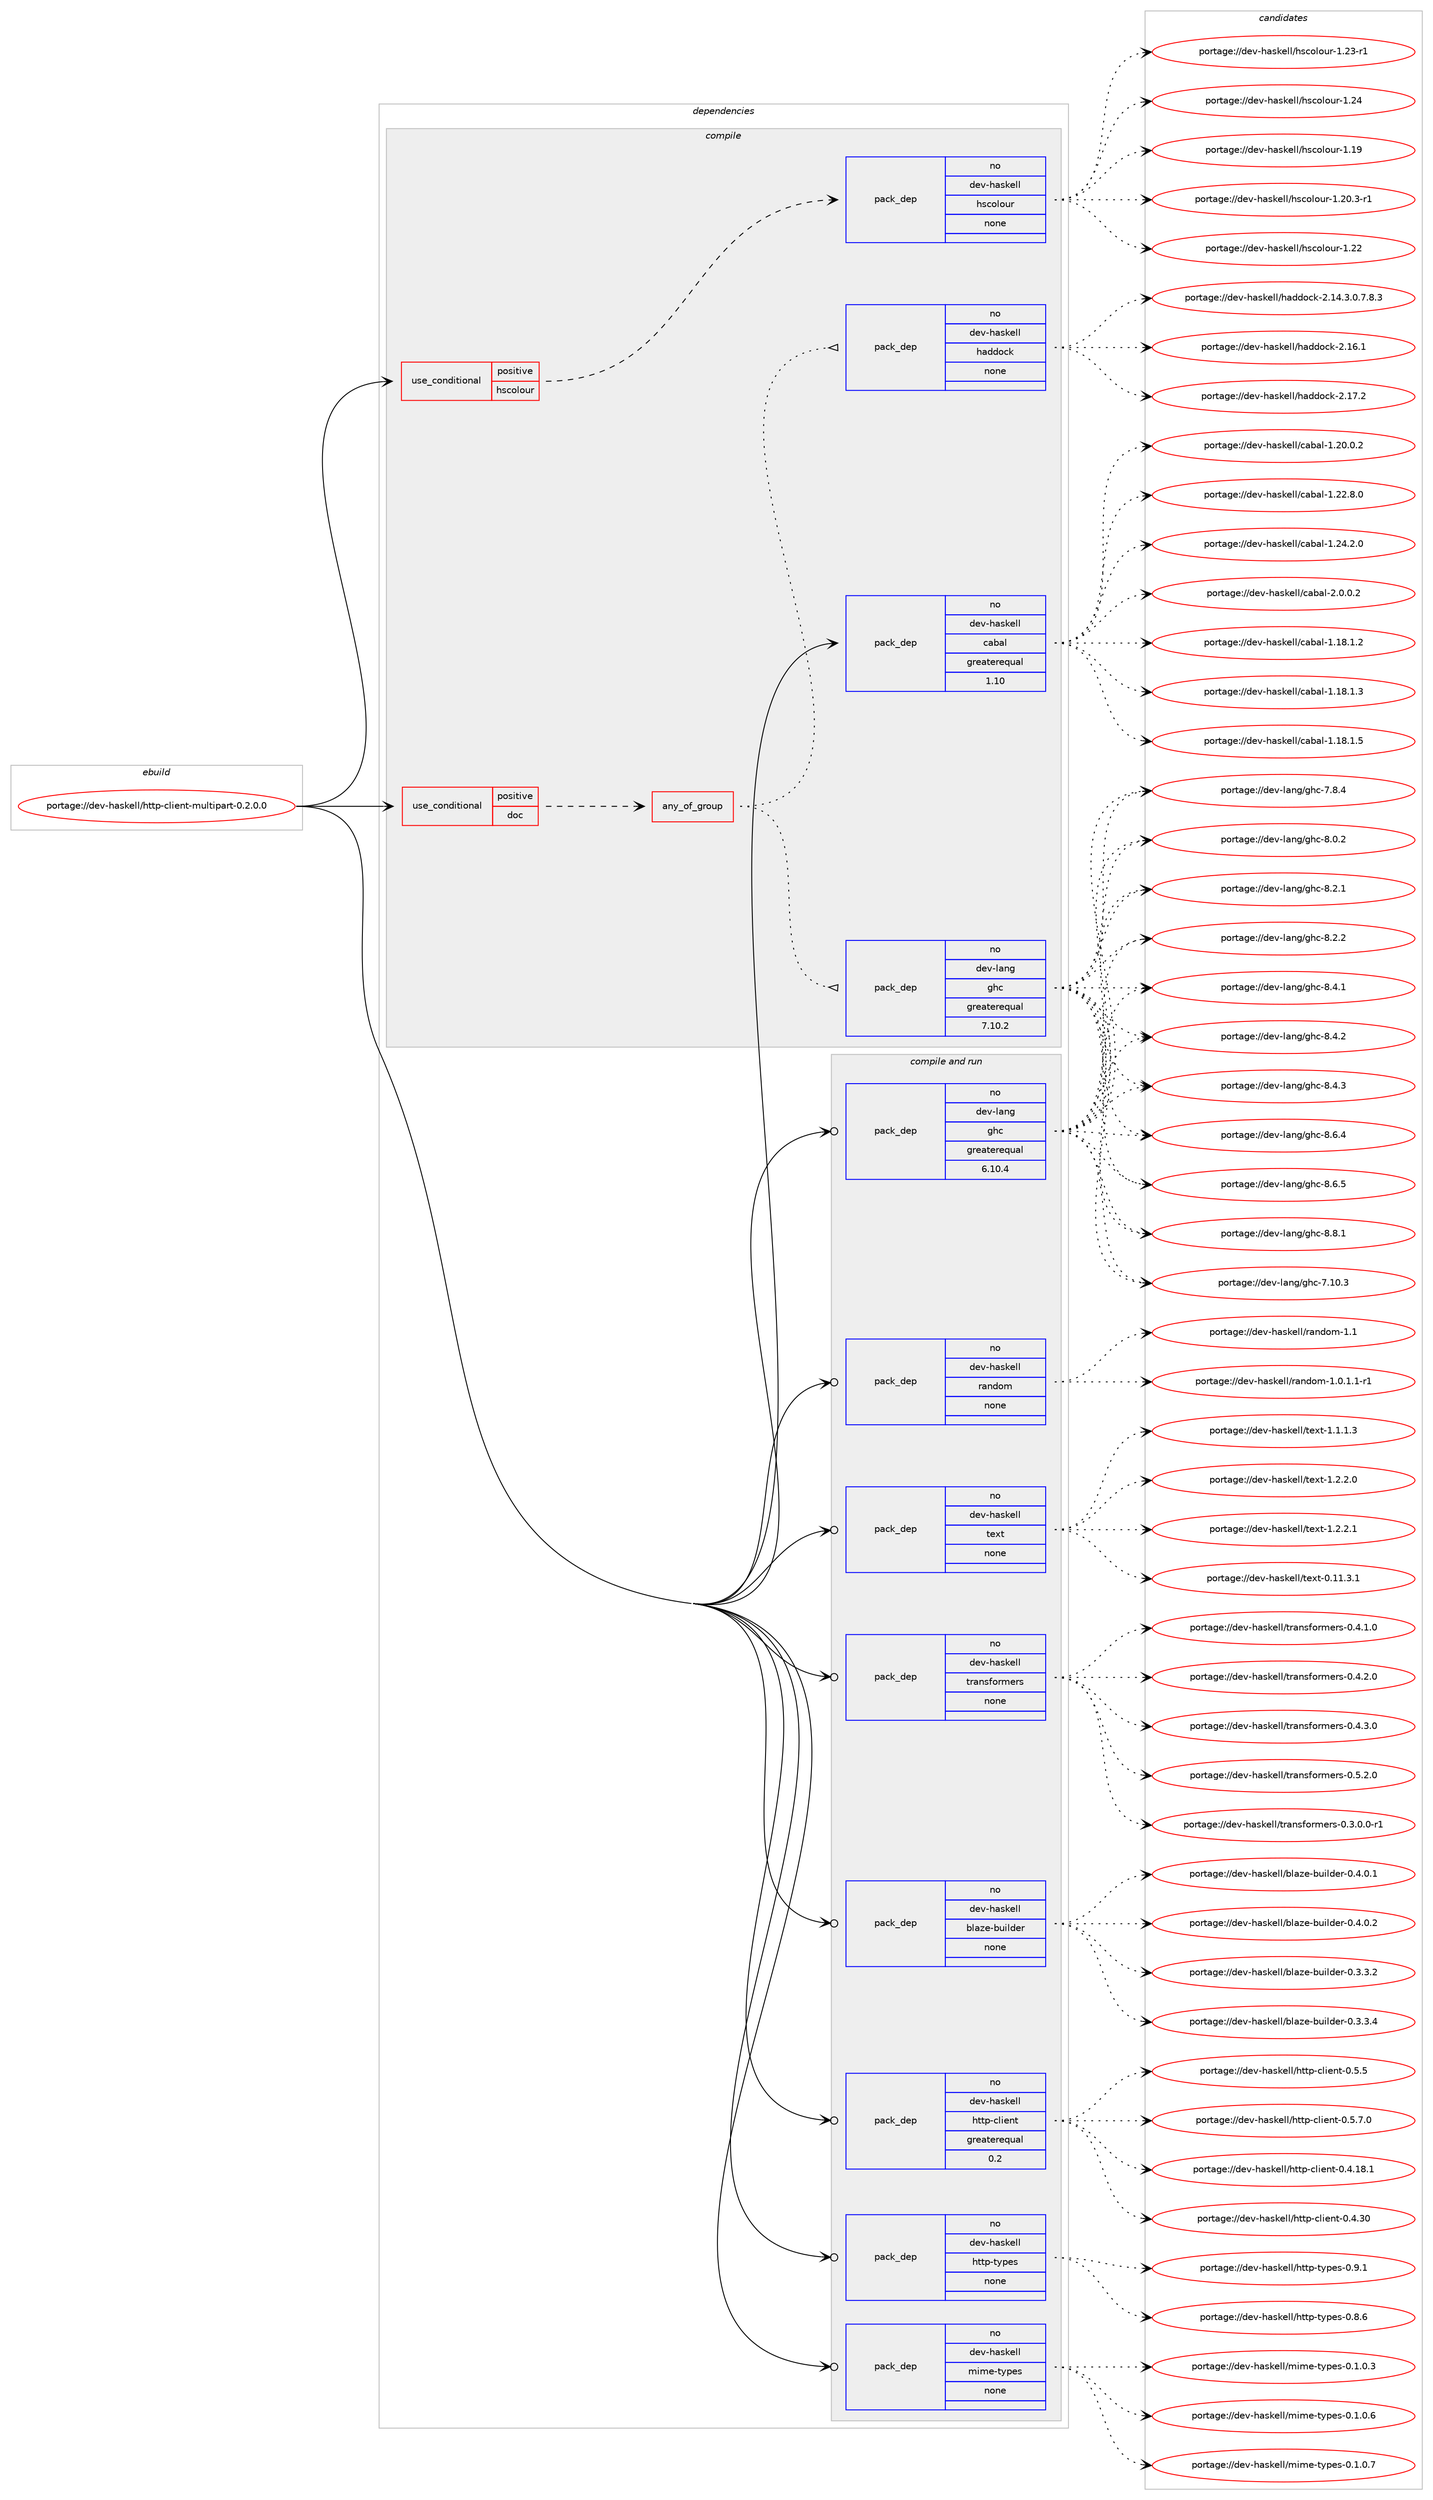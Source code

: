 digraph prolog {

# *************
# Graph options
# *************

newrank=true;
concentrate=true;
compound=true;
graph [rankdir=LR,fontname=Helvetica,fontsize=10,ranksep=1.5];#, ranksep=2.5, nodesep=0.2];
edge  [arrowhead=vee];
node  [fontname=Helvetica,fontsize=10];

# **********
# The ebuild
# **********

subgraph cluster_leftcol {
color=gray;
rank=same;
label=<<i>ebuild</i>>;
id [label="portage://dev-haskell/http-client-multipart-0.2.0.0", color=red, width=4, href="../dev-haskell/http-client-multipart-0.2.0.0.svg"];
}

# ****************
# The dependencies
# ****************

subgraph cluster_midcol {
color=gray;
label=<<i>dependencies</i>>;
subgraph cluster_compile {
fillcolor="#eeeeee";
style=filled;
label=<<i>compile</i>>;
subgraph cond15745 {
dependency71618 [label=<<TABLE BORDER="0" CELLBORDER="1" CELLSPACING="0" CELLPADDING="4"><TR><TD ROWSPAN="3" CELLPADDING="10">use_conditional</TD></TR><TR><TD>positive</TD></TR><TR><TD>doc</TD></TR></TABLE>>, shape=none, color=red];
subgraph any1890 {
dependency71619 [label=<<TABLE BORDER="0" CELLBORDER="1" CELLSPACING="0" CELLPADDING="4"><TR><TD CELLPADDING="10">any_of_group</TD></TR></TABLE>>, shape=none, color=red];subgraph pack53926 {
dependency71620 [label=<<TABLE BORDER="0" CELLBORDER="1" CELLSPACING="0" CELLPADDING="4" WIDTH="220"><TR><TD ROWSPAN="6" CELLPADDING="30">pack_dep</TD></TR><TR><TD WIDTH="110">no</TD></TR><TR><TD>dev-haskell</TD></TR><TR><TD>haddock</TD></TR><TR><TD>none</TD></TR><TR><TD></TD></TR></TABLE>>, shape=none, color=blue];
}
dependency71619:e -> dependency71620:w [weight=20,style="dotted",arrowhead="oinv"];
subgraph pack53927 {
dependency71621 [label=<<TABLE BORDER="0" CELLBORDER="1" CELLSPACING="0" CELLPADDING="4" WIDTH="220"><TR><TD ROWSPAN="6" CELLPADDING="30">pack_dep</TD></TR><TR><TD WIDTH="110">no</TD></TR><TR><TD>dev-lang</TD></TR><TR><TD>ghc</TD></TR><TR><TD>greaterequal</TD></TR><TR><TD>7.10.2</TD></TR></TABLE>>, shape=none, color=blue];
}
dependency71619:e -> dependency71621:w [weight=20,style="dotted",arrowhead="oinv"];
}
dependency71618:e -> dependency71619:w [weight=20,style="dashed",arrowhead="vee"];
}
id:e -> dependency71618:w [weight=20,style="solid",arrowhead="vee"];
subgraph cond15746 {
dependency71622 [label=<<TABLE BORDER="0" CELLBORDER="1" CELLSPACING="0" CELLPADDING="4"><TR><TD ROWSPAN="3" CELLPADDING="10">use_conditional</TD></TR><TR><TD>positive</TD></TR><TR><TD>hscolour</TD></TR></TABLE>>, shape=none, color=red];
subgraph pack53928 {
dependency71623 [label=<<TABLE BORDER="0" CELLBORDER="1" CELLSPACING="0" CELLPADDING="4" WIDTH="220"><TR><TD ROWSPAN="6" CELLPADDING="30">pack_dep</TD></TR><TR><TD WIDTH="110">no</TD></TR><TR><TD>dev-haskell</TD></TR><TR><TD>hscolour</TD></TR><TR><TD>none</TD></TR><TR><TD></TD></TR></TABLE>>, shape=none, color=blue];
}
dependency71622:e -> dependency71623:w [weight=20,style="dashed",arrowhead="vee"];
}
id:e -> dependency71622:w [weight=20,style="solid",arrowhead="vee"];
subgraph pack53929 {
dependency71624 [label=<<TABLE BORDER="0" CELLBORDER="1" CELLSPACING="0" CELLPADDING="4" WIDTH="220"><TR><TD ROWSPAN="6" CELLPADDING="30">pack_dep</TD></TR><TR><TD WIDTH="110">no</TD></TR><TR><TD>dev-haskell</TD></TR><TR><TD>cabal</TD></TR><TR><TD>greaterequal</TD></TR><TR><TD>1.10</TD></TR></TABLE>>, shape=none, color=blue];
}
id:e -> dependency71624:w [weight=20,style="solid",arrowhead="vee"];
}
subgraph cluster_compileandrun {
fillcolor="#eeeeee";
style=filled;
label=<<i>compile and run</i>>;
subgraph pack53930 {
dependency71625 [label=<<TABLE BORDER="0" CELLBORDER="1" CELLSPACING="0" CELLPADDING="4" WIDTH="220"><TR><TD ROWSPAN="6" CELLPADDING="30">pack_dep</TD></TR><TR><TD WIDTH="110">no</TD></TR><TR><TD>dev-haskell</TD></TR><TR><TD>blaze-builder</TD></TR><TR><TD>none</TD></TR><TR><TD></TD></TR></TABLE>>, shape=none, color=blue];
}
id:e -> dependency71625:w [weight=20,style="solid",arrowhead="odotvee"];
subgraph pack53931 {
dependency71626 [label=<<TABLE BORDER="0" CELLBORDER="1" CELLSPACING="0" CELLPADDING="4" WIDTH="220"><TR><TD ROWSPAN="6" CELLPADDING="30">pack_dep</TD></TR><TR><TD WIDTH="110">no</TD></TR><TR><TD>dev-haskell</TD></TR><TR><TD>http-client</TD></TR><TR><TD>greaterequal</TD></TR><TR><TD>0.2</TD></TR></TABLE>>, shape=none, color=blue];
}
id:e -> dependency71626:w [weight=20,style="solid",arrowhead="odotvee"];
subgraph pack53932 {
dependency71627 [label=<<TABLE BORDER="0" CELLBORDER="1" CELLSPACING="0" CELLPADDING="4" WIDTH="220"><TR><TD ROWSPAN="6" CELLPADDING="30">pack_dep</TD></TR><TR><TD WIDTH="110">no</TD></TR><TR><TD>dev-haskell</TD></TR><TR><TD>http-types</TD></TR><TR><TD>none</TD></TR><TR><TD></TD></TR></TABLE>>, shape=none, color=blue];
}
id:e -> dependency71627:w [weight=20,style="solid",arrowhead="odotvee"];
subgraph pack53933 {
dependency71628 [label=<<TABLE BORDER="0" CELLBORDER="1" CELLSPACING="0" CELLPADDING="4" WIDTH="220"><TR><TD ROWSPAN="6" CELLPADDING="30">pack_dep</TD></TR><TR><TD WIDTH="110">no</TD></TR><TR><TD>dev-haskell</TD></TR><TR><TD>mime-types</TD></TR><TR><TD>none</TD></TR><TR><TD></TD></TR></TABLE>>, shape=none, color=blue];
}
id:e -> dependency71628:w [weight=20,style="solid",arrowhead="odotvee"];
subgraph pack53934 {
dependency71629 [label=<<TABLE BORDER="0" CELLBORDER="1" CELLSPACING="0" CELLPADDING="4" WIDTH="220"><TR><TD ROWSPAN="6" CELLPADDING="30">pack_dep</TD></TR><TR><TD WIDTH="110">no</TD></TR><TR><TD>dev-haskell</TD></TR><TR><TD>random</TD></TR><TR><TD>none</TD></TR><TR><TD></TD></TR></TABLE>>, shape=none, color=blue];
}
id:e -> dependency71629:w [weight=20,style="solid",arrowhead="odotvee"];
subgraph pack53935 {
dependency71630 [label=<<TABLE BORDER="0" CELLBORDER="1" CELLSPACING="0" CELLPADDING="4" WIDTH="220"><TR><TD ROWSPAN="6" CELLPADDING="30">pack_dep</TD></TR><TR><TD WIDTH="110">no</TD></TR><TR><TD>dev-haskell</TD></TR><TR><TD>text</TD></TR><TR><TD>none</TD></TR><TR><TD></TD></TR></TABLE>>, shape=none, color=blue];
}
id:e -> dependency71630:w [weight=20,style="solid",arrowhead="odotvee"];
subgraph pack53936 {
dependency71631 [label=<<TABLE BORDER="0" CELLBORDER="1" CELLSPACING="0" CELLPADDING="4" WIDTH="220"><TR><TD ROWSPAN="6" CELLPADDING="30">pack_dep</TD></TR><TR><TD WIDTH="110">no</TD></TR><TR><TD>dev-haskell</TD></TR><TR><TD>transformers</TD></TR><TR><TD>none</TD></TR><TR><TD></TD></TR></TABLE>>, shape=none, color=blue];
}
id:e -> dependency71631:w [weight=20,style="solid",arrowhead="odotvee"];
subgraph pack53937 {
dependency71632 [label=<<TABLE BORDER="0" CELLBORDER="1" CELLSPACING="0" CELLPADDING="4" WIDTH="220"><TR><TD ROWSPAN="6" CELLPADDING="30">pack_dep</TD></TR><TR><TD WIDTH="110">no</TD></TR><TR><TD>dev-lang</TD></TR><TR><TD>ghc</TD></TR><TR><TD>greaterequal</TD></TR><TR><TD>6.10.4</TD></TR></TABLE>>, shape=none, color=blue];
}
id:e -> dependency71632:w [weight=20,style="solid",arrowhead="odotvee"];
}
subgraph cluster_run {
fillcolor="#eeeeee";
style=filled;
label=<<i>run</i>>;
}
}

# **************
# The candidates
# **************

subgraph cluster_choices {
rank=same;
color=gray;
label=<<i>candidates</i>>;

subgraph choice53926 {
color=black;
nodesep=1;
choiceportage1001011184510497115107101108108471049710010011199107455046495246514648465546564651 [label="portage://dev-haskell/haddock-2.14.3.0.7.8.3", color=red, width=4,href="../dev-haskell/haddock-2.14.3.0.7.8.3.svg"];
choiceportage100101118451049711510710110810847104971001001119910745504649544649 [label="portage://dev-haskell/haddock-2.16.1", color=red, width=4,href="../dev-haskell/haddock-2.16.1.svg"];
choiceportage100101118451049711510710110810847104971001001119910745504649554650 [label="portage://dev-haskell/haddock-2.17.2", color=red, width=4,href="../dev-haskell/haddock-2.17.2.svg"];
dependency71620:e -> choiceportage1001011184510497115107101108108471049710010011199107455046495246514648465546564651:w [style=dotted,weight="100"];
dependency71620:e -> choiceportage100101118451049711510710110810847104971001001119910745504649544649:w [style=dotted,weight="100"];
dependency71620:e -> choiceportage100101118451049711510710110810847104971001001119910745504649554650:w [style=dotted,weight="100"];
}
subgraph choice53927 {
color=black;
nodesep=1;
choiceportage1001011184510897110103471031049945554649484651 [label="portage://dev-lang/ghc-7.10.3", color=red, width=4,href="../dev-lang/ghc-7.10.3.svg"];
choiceportage10010111845108971101034710310499455546564652 [label="portage://dev-lang/ghc-7.8.4", color=red, width=4,href="../dev-lang/ghc-7.8.4.svg"];
choiceportage10010111845108971101034710310499455646484650 [label="portage://dev-lang/ghc-8.0.2", color=red, width=4,href="../dev-lang/ghc-8.0.2.svg"];
choiceportage10010111845108971101034710310499455646504649 [label="portage://dev-lang/ghc-8.2.1", color=red, width=4,href="../dev-lang/ghc-8.2.1.svg"];
choiceportage10010111845108971101034710310499455646504650 [label="portage://dev-lang/ghc-8.2.2", color=red, width=4,href="../dev-lang/ghc-8.2.2.svg"];
choiceportage10010111845108971101034710310499455646524649 [label="portage://dev-lang/ghc-8.4.1", color=red, width=4,href="../dev-lang/ghc-8.4.1.svg"];
choiceportage10010111845108971101034710310499455646524650 [label="portage://dev-lang/ghc-8.4.2", color=red, width=4,href="../dev-lang/ghc-8.4.2.svg"];
choiceportage10010111845108971101034710310499455646524651 [label="portage://dev-lang/ghc-8.4.3", color=red, width=4,href="../dev-lang/ghc-8.4.3.svg"];
choiceportage10010111845108971101034710310499455646544652 [label="portage://dev-lang/ghc-8.6.4", color=red, width=4,href="../dev-lang/ghc-8.6.4.svg"];
choiceportage10010111845108971101034710310499455646544653 [label="portage://dev-lang/ghc-8.6.5", color=red, width=4,href="../dev-lang/ghc-8.6.5.svg"];
choiceportage10010111845108971101034710310499455646564649 [label="portage://dev-lang/ghc-8.8.1", color=red, width=4,href="../dev-lang/ghc-8.8.1.svg"];
dependency71621:e -> choiceportage1001011184510897110103471031049945554649484651:w [style=dotted,weight="100"];
dependency71621:e -> choiceportage10010111845108971101034710310499455546564652:w [style=dotted,weight="100"];
dependency71621:e -> choiceportage10010111845108971101034710310499455646484650:w [style=dotted,weight="100"];
dependency71621:e -> choiceportage10010111845108971101034710310499455646504649:w [style=dotted,weight="100"];
dependency71621:e -> choiceportage10010111845108971101034710310499455646504650:w [style=dotted,weight="100"];
dependency71621:e -> choiceportage10010111845108971101034710310499455646524649:w [style=dotted,weight="100"];
dependency71621:e -> choiceportage10010111845108971101034710310499455646524650:w [style=dotted,weight="100"];
dependency71621:e -> choiceportage10010111845108971101034710310499455646524651:w [style=dotted,weight="100"];
dependency71621:e -> choiceportage10010111845108971101034710310499455646544652:w [style=dotted,weight="100"];
dependency71621:e -> choiceportage10010111845108971101034710310499455646544653:w [style=dotted,weight="100"];
dependency71621:e -> choiceportage10010111845108971101034710310499455646564649:w [style=dotted,weight="100"];
}
subgraph choice53928 {
color=black;
nodesep=1;
choiceportage100101118451049711510710110810847104115991111081111171144549464957 [label="portage://dev-haskell/hscolour-1.19", color=red, width=4,href="../dev-haskell/hscolour-1.19.svg"];
choiceportage10010111845104971151071011081084710411599111108111117114454946504846514511449 [label="portage://dev-haskell/hscolour-1.20.3-r1", color=red, width=4,href="../dev-haskell/hscolour-1.20.3-r1.svg"];
choiceportage100101118451049711510710110810847104115991111081111171144549465050 [label="portage://dev-haskell/hscolour-1.22", color=red, width=4,href="../dev-haskell/hscolour-1.22.svg"];
choiceportage1001011184510497115107101108108471041159911110811111711445494650514511449 [label="portage://dev-haskell/hscolour-1.23-r1", color=red, width=4,href="../dev-haskell/hscolour-1.23-r1.svg"];
choiceportage100101118451049711510710110810847104115991111081111171144549465052 [label="portage://dev-haskell/hscolour-1.24", color=red, width=4,href="../dev-haskell/hscolour-1.24.svg"];
dependency71623:e -> choiceportage100101118451049711510710110810847104115991111081111171144549464957:w [style=dotted,weight="100"];
dependency71623:e -> choiceportage10010111845104971151071011081084710411599111108111117114454946504846514511449:w [style=dotted,weight="100"];
dependency71623:e -> choiceportage100101118451049711510710110810847104115991111081111171144549465050:w [style=dotted,weight="100"];
dependency71623:e -> choiceportage1001011184510497115107101108108471041159911110811111711445494650514511449:w [style=dotted,weight="100"];
dependency71623:e -> choiceportage100101118451049711510710110810847104115991111081111171144549465052:w [style=dotted,weight="100"];
}
subgraph choice53929 {
color=black;
nodesep=1;
choiceportage10010111845104971151071011081084799979897108454946495646494650 [label="portage://dev-haskell/cabal-1.18.1.2", color=red, width=4,href="../dev-haskell/cabal-1.18.1.2.svg"];
choiceportage10010111845104971151071011081084799979897108454946495646494651 [label="portage://dev-haskell/cabal-1.18.1.3", color=red, width=4,href="../dev-haskell/cabal-1.18.1.3.svg"];
choiceportage10010111845104971151071011081084799979897108454946495646494653 [label="portage://dev-haskell/cabal-1.18.1.5", color=red, width=4,href="../dev-haskell/cabal-1.18.1.5.svg"];
choiceportage10010111845104971151071011081084799979897108454946504846484650 [label="portage://dev-haskell/cabal-1.20.0.2", color=red, width=4,href="../dev-haskell/cabal-1.20.0.2.svg"];
choiceportage10010111845104971151071011081084799979897108454946505046564648 [label="portage://dev-haskell/cabal-1.22.8.0", color=red, width=4,href="../dev-haskell/cabal-1.22.8.0.svg"];
choiceportage10010111845104971151071011081084799979897108454946505246504648 [label="portage://dev-haskell/cabal-1.24.2.0", color=red, width=4,href="../dev-haskell/cabal-1.24.2.0.svg"];
choiceportage100101118451049711510710110810847999798971084550464846484650 [label="portage://dev-haskell/cabal-2.0.0.2", color=red, width=4,href="../dev-haskell/cabal-2.0.0.2.svg"];
dependency71624:e -> choiceportage10010111845104971151071011081084799979897108454946495646494650:w [style=dotted,weight="100"];
dependency71624:e -> choiceportage10010111845104971151071011081084799979897108454946495646494651:w [style=dotted,weight="100"];
dependency71624:e -> choiceportage10010111845104971151071011081084799979897108454946495646494653:w [style=dotted,weight="100"];
dependency71624:e -> choiceportage10010111845104971151071011081084799979897108454946504846484650:w [style=dotted,weight="100"];
dependency71624:e -> choiceportage10010111845104971151071011081084799979897108454946505046564648:w [style=dotted,weight="100"];
dependency71624:e -> choiceportage10010111845104971151071011081084799979897108454946505246504648:w [style=dotted,weight="100"];
dependency71624:e -> choiceportage100101118451049711510710110810847999798971084550464846484650:w [style=dotted,weight="100"];
}
subgraph choice53930 {
color=black;
nodesep=1;
choiceportage100101118451049711510710110810847981089712210145981171051081001011144548465146514650 [label="portage://dev-haskell/blaze-builder-0.3.3.2", color=red, width=4,href="../dev-haskell/blaze-builder-0.3.3.2.svg"];
choiceportage100101118451049711510710110810847981089712210145981171051081001011144548465146514652 [label="portage://dev-haskell/blaze-builder-0.3.3.4", color=red, width=4,href="../dev-haskell/blaze-builder-0.3.3.4.svg"];
choiceportage100101118451049711510710110810847981089712210145981171051081001011144548465246484649 [label="portage://dev-haskell/blaze-builder-0.4.0.1", color=red, width=4,href="../dev-haskell/blaze-builder-0.4.0.1.svg"];
choiceportage100101118451049711510710110810847981089712210145981171051081001011144548465246484650 [label="portage://dev-haskell/blaze-builder-0.4.0.2", color=red, width=4,href="../dev-haskell/blaze-builder-0.4.0.2.svg"];
dependency71625:e -> choiceportage100101118451049711510710110810847981089712210145981171051081001011144548465146514650:w [style=dotted,weight="100"];
dependency71625:e -> choiceportage100101118451049711510710110810847981089712210145981171051081001011144548465146514652:w [style=dotted,weight="100"];
dependency71625:e -> choiceportage100101118451049711510710110810847981089712210145981171051081001011144548465246484649:w [style=dotted,weight="100"];
dependency71625:e -> choiceportage100101118451049711510710110810847981089712210145981171051081001011144548465246484650:w [style=dotted,weight="100"];
}
subgraph choice53931 {
color=black;
nodesep=1;
choiceportage1001011184510497115107101108108471041161161124599108105101110116454846524649564649 [label="portage://dev-haskell/http-client-0.4.18.1", color=red, width=4,href="../dev-haskell/http-client-0.4.18.1.svg"];
choiceportage100101118451049711510710110810847104116116112459910810510111011645484652465148 [label="portage://dev-haskell/http-client-0.4.30", color=red, width=4,href="../dev-haskell/http-client-0.4.30.svg"];
choiceportage1001011184510497115107101108108471041161161124599108105101110116454846534653 [label="portage://dev-haskell/http-client-0.5.5", color=red, width=4,href="../dev-haskell/http-client-0.5.5.svg"];
choiceportage10010111845104971151071011081084710411611611245991081051011101164548465346554648 [label="portage://dev-haskell/http-client-0.5.7.0", color=red, width=4,href="../dev-haskell/http-client-0.5.7.0.svg"];
dependency71626:e -> choiceportage1001011184510497115107101108108471041161161124599108105101110116454846524649564649:w [style=dotted,weight="100"];
dependency71626:e -> choiceportage100101118451049711510710110810847104116116112459910810510111011645484652465148:w [style=dotted,weight="100"];
dependency71626:e -> choiceportage1001011184510497115107101108108471041161161124599108105101110116454846534653:w [style=dotted,weight="100"];
dependency71626:e -> choiceportage10010111845104971151071011081084710411611611245991081051011101164548465346554648:w [style=dotted,weight="100"];
}
subgraph choice53932 {
color=black;
nodesep=1;
choiceportage10010111845104971151071011081084710411611611245116121112101115454846564654 [label="portage://dev-haskell/http-types-0.8.6", color=red, width=4,href="../dev-haskell/http-types-0.8.6.svg"];
choiceportage10010111845104971151071011081084710411611611245116121112101115454846574649 [label="portage://dev-haskell/http-types-0.9.1", color=red, width=4,href="../dev-haskell/http-types-0.9.1.svg"];
dependency71627:e -> choiceportage10010111845104971151071011081084710411611611245116121112101115454846564654:w [style=dotted,weight="100"];
dependency71627:e -> choiceportage10010111845104971151071011081084710411611611245116121112101115454846574649:w [style=dotted,weight="100"];
}
subgraph choice53933 {
color=black;
nodesep=1;
choiceportage100101118451049711510710110810847109105109101451161211121011154548464946484651 [label="portage://dev-haskell/mime-types-0.1.0.3", color=red, width=4,href="../dev-haskell/mime-types-0.1.0.3.svg"];
choiceportage100101118451049711510710110810847109105109101451161211121011154548464946484654 [label="portage://dev-haskell/mime-types-0.1.0.6", color=red, width=4,href="../dev-haskell/mime-types-0.1.0.6.svg"];
choiceportage100101118451049711510710110810847109105109101451161211121011154548464946484655 [label="portage://dev-haskell/mime-types-0.1.0.7", color=red, width=4,href="../dev-haskell/mime-types-0.1.0.7.svg"];
dependency71628:e -> choiceportage100101118451049711510710110810847109105109101451161211121011154548464946484651:w [style=dotted,weight="100"];
dependency71628:e -> choiceportage100101118451049711510710110810847109105109101451161211121011154548464946484654:w [style=dotted,weight="100"];
dependency71628:e -> choiceportage100101118451049711510710110810847109105109101451161211121011154548464946484655:w [style=dotted,weight="100"];
}
subgraph choice53934 {
color=black;
nodesep=1;
choiceportage1001011184510497115107101108108471149711010011110945494648464946494511449 [label="portage://dev-haskell/random-1.0.1.1-r1", color=red, width=4,href="../dev-haskell/random-1.0.1.1-r1.svg"];
choiceportage1001011184510497115107101108108471149711010011110945494649 [label="portage://dev-haskell/random-1.1", color=red, width=4,href="../dev-haskell/random-1.1.svg"];
dependency71629:e -> choiceportage1001011184510497115107101108108471149711010011110945494648464946494511449:w [style=dotted,weight="100"];
dependency71629:e -> choiceportage1001011184510497115107101108108471149711010011110945494649:w [style=dotted,weight="100"];
}
subgraph choice53935 {
color=black;
nodesep=1;
choiceportage100101118451049711510710110810847116101120116454846494946514649 [label="portage://dev-haskell/text-0.11.3.1", color=red, width=4,href="../dev-haskell/text-0.11.3.1.svg"];
choiceportage1001011184510497115107101108108471161011201164549464946494651 [label="portage://dev-haskell/text-1.1.1.3", color=red, width=4,href="../dev-haskell/text-1.1.1.3.svg"];
choiceportage1001011184510497115107101108108471161011201164549465046504648 [label="portage://dev-haskell/text-1.2.2.0", color=red, width=4,href="../dev-haskell/text-1.2.2.0.svg"];
choiceportage1001011184510497115107101108108471161011201164549465046504649 [label="portage://dev-haskell/text-1.2.2.1", color=red, width=4,href="../dev-haskell/text-1.2.2.1.svg"];
dependency71630:e -> choiceportage100101118451049711510710110810847116101120116454846494946514649:w [style=dotted,weight="100"];
dependency71630:e -> choiceportage1001011184510497115107101108108471161011201164549464946494651:w [style=dotted,weight="100"];
dependency71630:e -> choiceportage1001011184510497115107101108108471161011201164549465046504648:w [style=dotted,weight="100"];
dependency71630:e -> choiceportage1001011184510497115107101108108471161011201164549465046504649:w [style=dotted,weight="100"];
}
subgraph choice53936 {
color=black;
nodesep=1;
choiceportage1001011184510497115107101108108471161149711011510211111410910111411545484651464846484511449 [label="portage://dev-haskell/transformers-0.3.0.0-r1", color=red, width=4,href="../dev-haskell/transformers-0.3.0.0-r1.svg"];
choiceportage100101118451049711510710110810847116114971101151021111141091011141154548465246494648 [label="portage://dev-haskell/transformers-0.4.1.0", color=red, width=4,href="../dev-haskell/transformers-0.4.1.0.svg"];
choiceportage100101118451049711510710110810847116114971101151021111141091011141154548465246504648 [label="portage://dev-haskell/transformers-0.4.2.0", color=red, width=4,href="../dev-haskell/transformers-0.4.2.0.svg"];
choiceportage100101118451049711510710110810847116114971101151021111141091011141154548465246514648 [label="portage://dev-haskell/transformers-0.4.3.0", color=red, width=4,href="../dev-haskell/transformers-0.4.3.0.svg"];
choiceportage100101118451049711510710110810847116114971101151021111141091011141154548465346504648 [label="portage://dev-haskell/transformers-0.5.2.0", color=red, width=4,href="../dev-haskell/transformers-0.5.2.0.svg"];
dependency71631:e -> choiceportage1001011184510497115107101108108471161149711011510211111410910111411545484651464846484511449:w [style=dotted,weight="100"];
dependency71631:e -> choiceportage100101118451049711510710110810847116114971101151021111141091011141154548465246494648:w [style=dotted,weight="100"];
dependency71631:e -> choiceportage100101118451049711510710110810847116114971101151021111141091011141154548465246504648:w [style=dotted,weight="100"];
dependency71631:e -> choiceportage100101118451049711510710110810847116114971101151021111141091011141154548465246514648:w [style=dotted,weight="100"];
dependency71631:e -> choiceportage100101118451049711510710110810847116114971101151021111141091011141154548465346504648:w [style=dotted,weight="100"];
}
subgraph choice53937 {
color=black;
nodesep=1;
choiceportage1001011184510897110103471031049945554649484651 [label="portage://dev-lang/ghc-7.10.3", color=red, width=4,href="../dev-lang/ghc-7.10.3.svg"];
choiceportage10010111845108971101034710310499455546564652 [label="portage://dev-lang/ghc-7.8.4", color=red, width=4,href="../dev-lang/ghc-7.8.4.svg"];
choiceportage10010111845108971101034710310499455646484650 [label="portage://dev-lang/ghc-8.0.2", color=red, width=4,href="../dev-lang/ghc-8.0.2.svg"];
choiceportage10010111845108971101034710310499455646504649 [label="portage://dev-lang/ghc-8.2.1", color=red, width=4,href="../dev-lang/ghc-8.2.1.svg"];
choiceportage10010111845108971101034710310499455646504650 [label="portage://dev-lang/ghc-8.2.2", color=red, width=4,href="../dev-lang/ghc-8.2.2.svg"];
choiceportage10010111845108971101034710310499455646524649 [label="portage://dev-lang/ghc-8.4.1", color=red, width=4,href="../dev-lang/ghc-8.4.1.svg"];
choiceportage10010111845108971101034710310499455646524650 [label="portage://dev-lang/ghc-8.4.2", color=red, width=4,href="../dev-lang/ghc-8.4.2.svg"];
choiceportage10010111845108971101034710310499455646524651 [label="portage://dev-lang/ghc-8.4.3", color=red, width=4,href="../dev-lang/ghc-8.4.3.svg"];
choiceportage10010111845108971101034710310499455646544652 [label="portage://dev-lang/ghc-8.6.4", color=red, width=4,href="../dev-lang/ghc-8.6.4.svg"];
choiceportage10010111845108971101034710310499455646544653 [label="portage://dev-lang/ghc-8.6.5", color=red, width=4,href="../dev-lang/ghc-8.6.5.svg"];
choiceportage10010111845108971101034710310499455646564649 [label="portage://dev-lang/ghc-8.8.1", color=red, width=4,href="../dev-lang/ghc-8.8.1.svg"];
dependency71632:e -> choiceportage1001011184510897110103471031049945554649484651:w [style=dotted,weight="100"];
dependency71632:e -> choiceportage10010111845108971101034710310499455546564652:w [style=dotted,weight="100"];
dependency71632:e -> choiceportage10010111845108971101034710310499455646484650:w [style=dotted,weight="100"];
dependency71632:e -> choiceportage10010111845108971101034710310499455646504649:w [style=dotted,weight="100"];
dependency71632:e -> choiceportage10010111845108971101034710310499455646504650:w [style=dotted,weight="100"];
dependency71632:e -> choiceportage10010111845108971101034710310499455646524649:w [style=dotted,weight="100"];
dependency71632:e -> choiceportage10010111845108971101034710310499455646524650:w [style=dotted,weight="100"];
dependency71632:e -> choiceportage10010111845108971101034710310499455646524651:w [style=dotted,weight="100"];
dependency71632:e -> choiceportage10010111845108971101034710310499455646544652:w [style=dotted,weight="100"];
dependency71632:e -> choiceportage10010111845108971101034710310499455646544653:w [style=dotted,weight="100"];
dependency71632:e -> choiceportage10010111845108971101034710310499455646564649:w [style=dotted,weight="100"];
}
}

}

